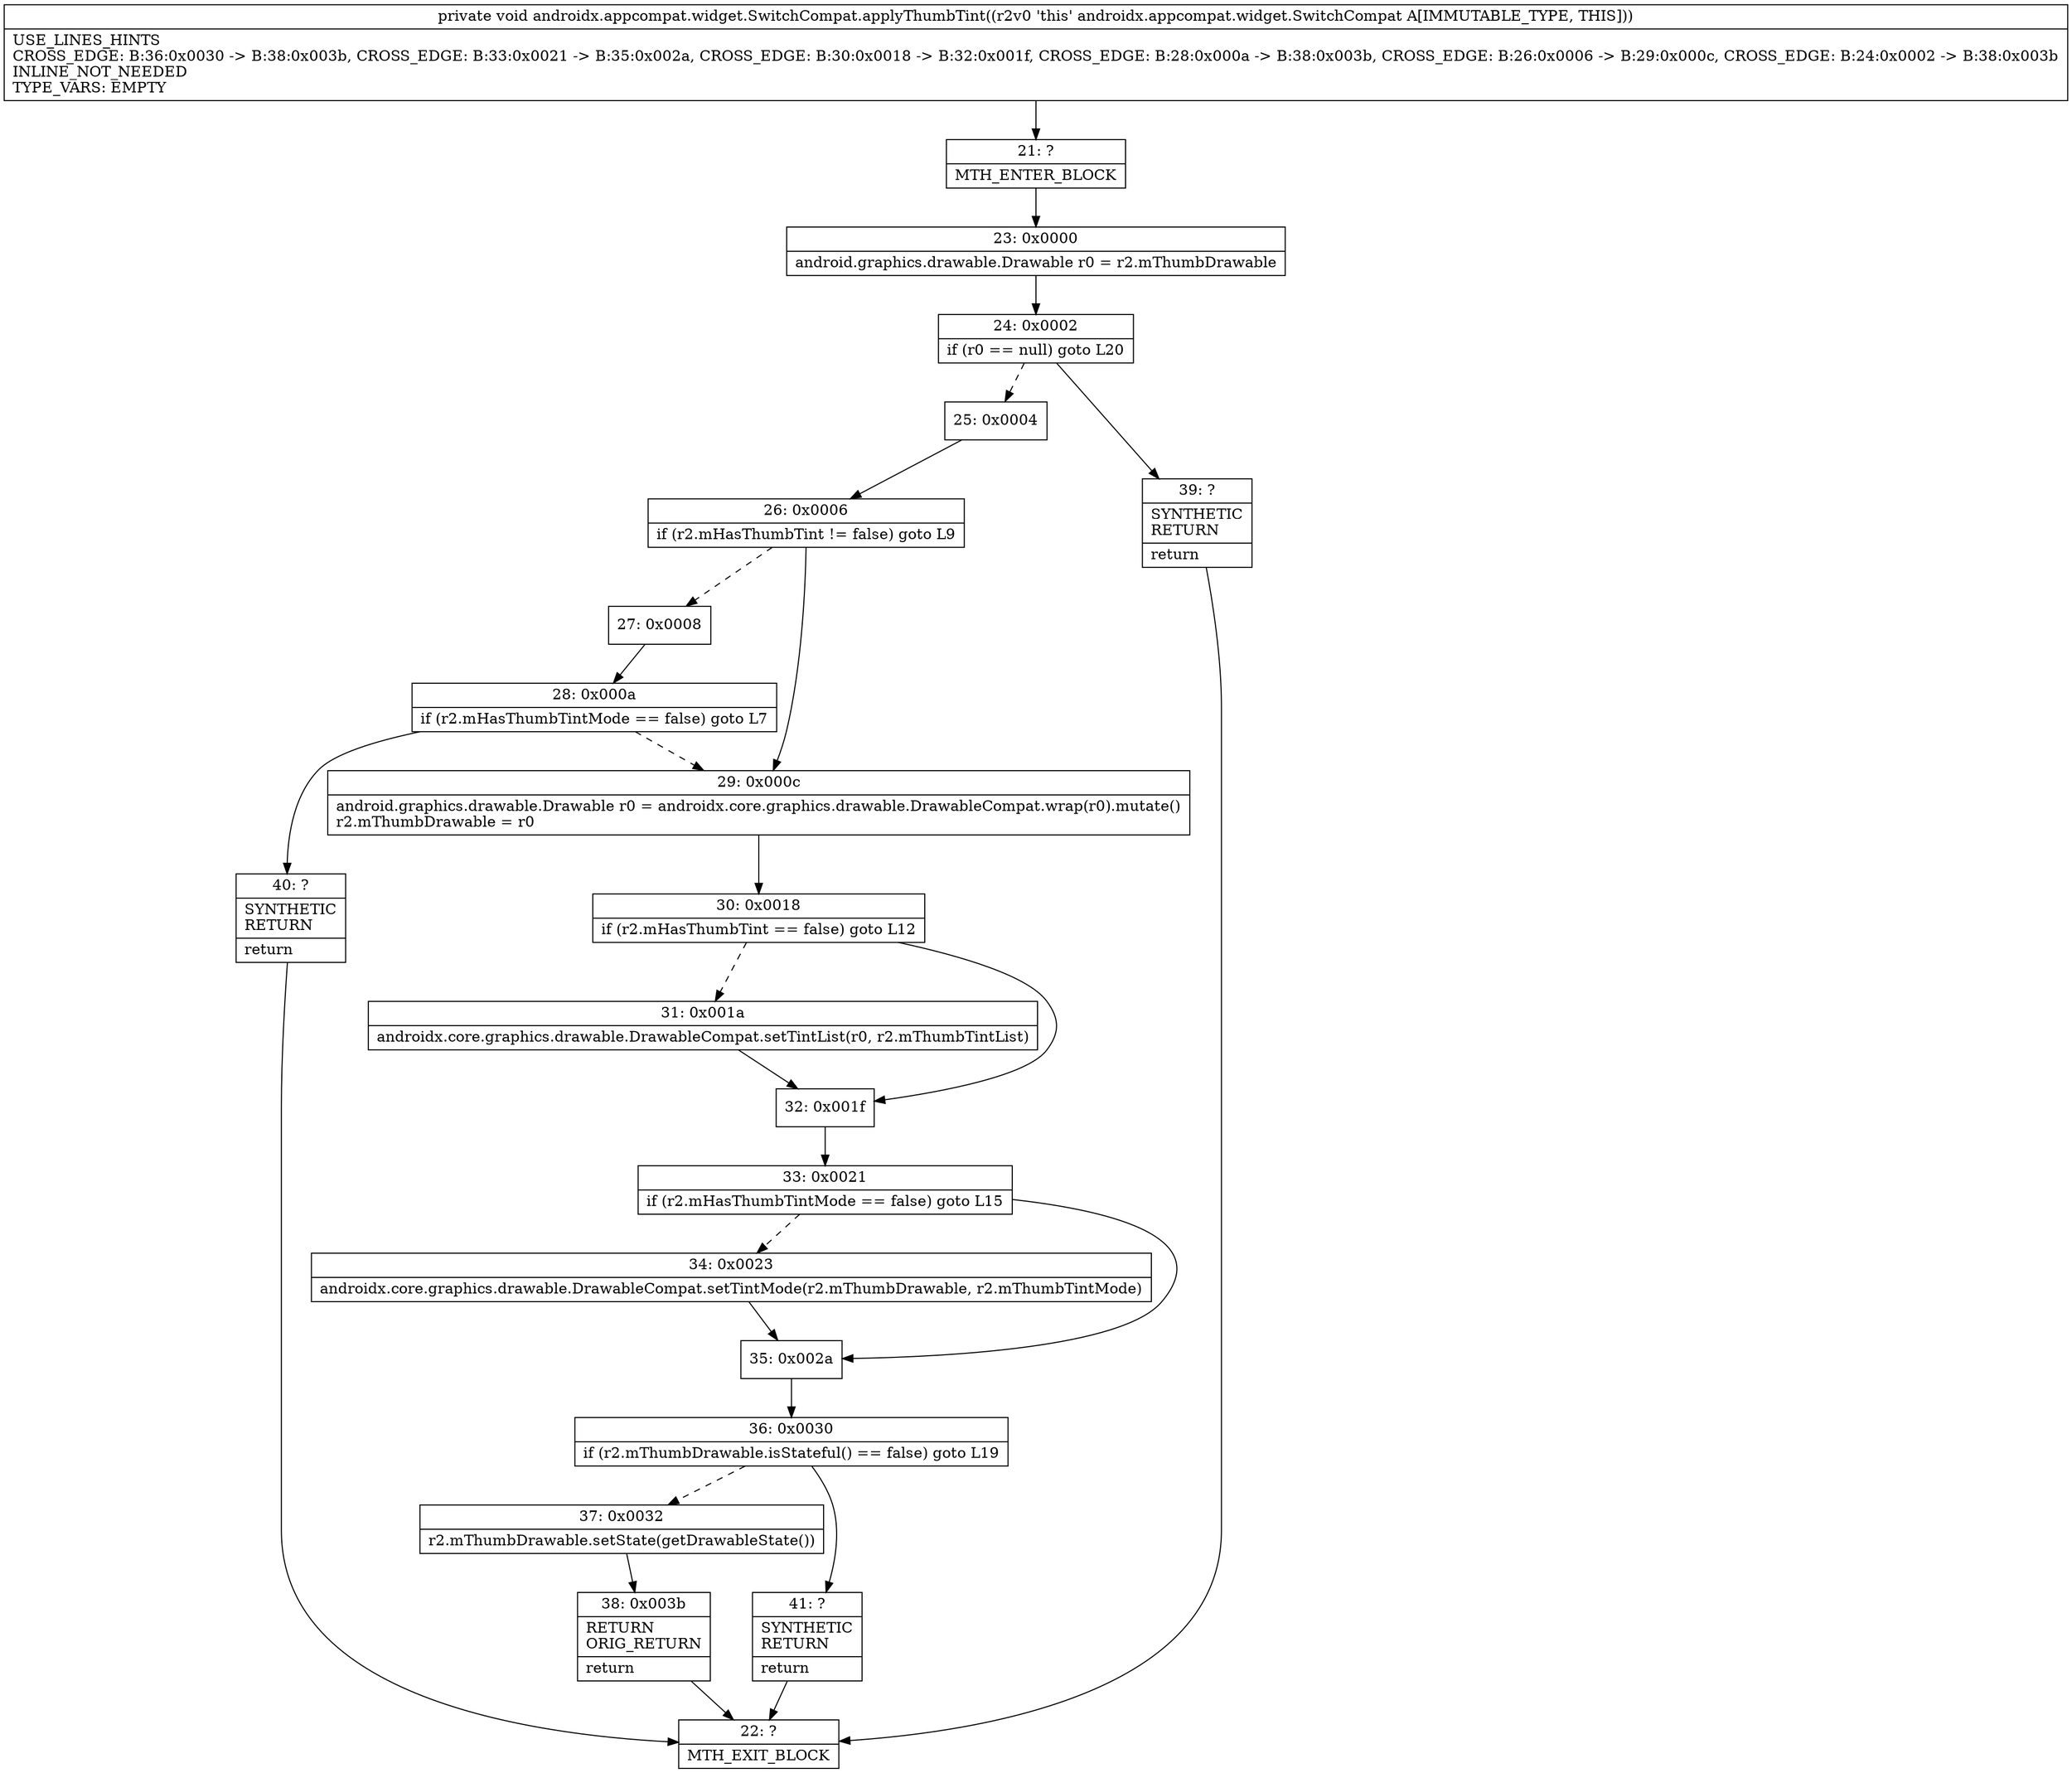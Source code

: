 digraph "CFG forandroidx.appcompat.widget.SwitchCompat.applyThumbTint()V" {
Node_21 [shape=record,label="{21\:\ ?|MTH_ENTER_BLOCK\l}"];
Node_23 [shape=record,label="{23\:\ 0x0000|android.graphics.drawable.Drawable r0 = r2.mThumbDrawable\l}"];
Node_24 [shape=record,label="{24\:\ 0x0002|if (r0 == null) goto L20\l}"];
Node_25 [shape=record,label="{25\:\ 0x0004}"];
Node_26 [shape=record,label="{26\:\ 0x0006|if (r2.mHasThumbTint != false) goto L9\l}"];
Node_27 [shape=record,label="{27\:\ 0x0008}"];
Node_28 [shape=record,label="{28\:\ 0x000a|if (r2.mHasThumbTintMode == false) goto L7\l}"];
Node_40 [shape=record,label="{40\:\ ?|SYNTHETIC\lRETURN\l|return\l}"];
Node_22 [shape=record,label="{22\:\ ?|MTH_EXIT_BLOCK\l}"];
Node_29 [shape=record,label="{29\:\ 0x000c|android.graphics.drawable.Drawable r0 = androidx.core.graphics.drawable.DrawableCompat.wrap(r0).mutate()\lr2.mThumbDrawable = r0\l}"];
Node_30 [shape=record,label="{30\:\ 0x0018|if (r2.mHasThumbTint == false) goto L12\l}"];
Node_31 [shape=record,label="{31\:\ 0x001a|androidx.core.graphics.drawable.DrawableCompat.setTintList(r0, r2.mThumbTintList)\l}"];
Node_32 [shape=record,label="{32\:\ 0x001f}"];
Node_33 [shape=record,label="{33\:\ 0x0021|if (r2.mHasThumbTintMode == false) goto L15\l}"];
Node_34 [shape=record,label="{34\:\ 0x0023|androidx.core.graphics.drawable.DrawableCompat.setTintMode(r2.mThumbDrawable, r2.mThumbTintMode)\l}"];
Node_35 [shape=record,label="{35\:\ 0x002a}"];
Node_36 [shape=record,label="{36\:\ 0x0030|if (r2.mThumbDrawable.isStateful() == false) goto L19\l}"];
Node_37 [shape=record,label="{37\:\ 0x0032|r2.mThumbDrawable.setState(getDrawableState())\l}"];
Node_38 [shape=record,label="{38\:\ 0x003b|RETURN\lORIG_RETURN\l|return\l}"];
Node_41 [shape=record,label="{41\:\ ?|SYNTHETIC\lRETURN\l|return\l}"];
Node_39 [shape=record,label="{39\:\ ?|SYNTHETIC\lRETURN\l|return\l}"];
MethodNode[shape=record,label="{private void androidx.appcompat.widget.SwitchCompat.applyThumbTint((r2v0 'this' androidx.appcompat.widget.SwitchCompat A[IMMUTABLE_TYPE, THIS]))  | USE_LINES_HINTS\lCROSS_EDGE: B:36:0x0030 \-\> B:38:0x003b, CROSS_EDGE: B:33:0x0021 \-\> B:35:0x002a, CROSS_EDGE: B:30:0x0018 \-\> B:32:0x001f, CROSS_EDGE: B:28:0x000a \-\> B:38:0x003b, CROSS_EDGE: B:26:0x0006 \-\> B:29:0x000c, CROSS_EDGE: B:24:0x0002 \-\> B:38:0x003b\lINLINE_NOT_NEEDED\lTYPE_VARS: EMPTY\l}"];
MethodNode -> Node_21;Node_21 -> Node_23;
Node_23 -> Node_24;
Node_24 -> Node_25[style=dashed];
Node_24 -> Node_39;
Node_25 -> Node_26;
Node_26 -> Node_27[style=dashed];
Node_26 -> Node_29;
Node_27 -> Node_28;
Node_28 -> Node_29[style=dashed];
Node_28 -> Node_40;
Node_40 -> Node_22;
Node_29 -> Node_30;
Node_30 -> Node_31[style=dashed];
Node_30 -> Node_32;
Node_31 -> Node_32;
Node_32 -> Node_33;
Node_33 -> Node_34[style=dashed];
Node_33 -> Node_35;
Node_34 -> Node_35;
Node_35 -> Node_36;
Node_36 -> Node_37[style=dashed];
Node_36 -> Node_41;
Node_37 -> Node_38;
Node_38 -> Node_22;
Node_41 -> Node_22;
Node_39 -> Node_22;
}

